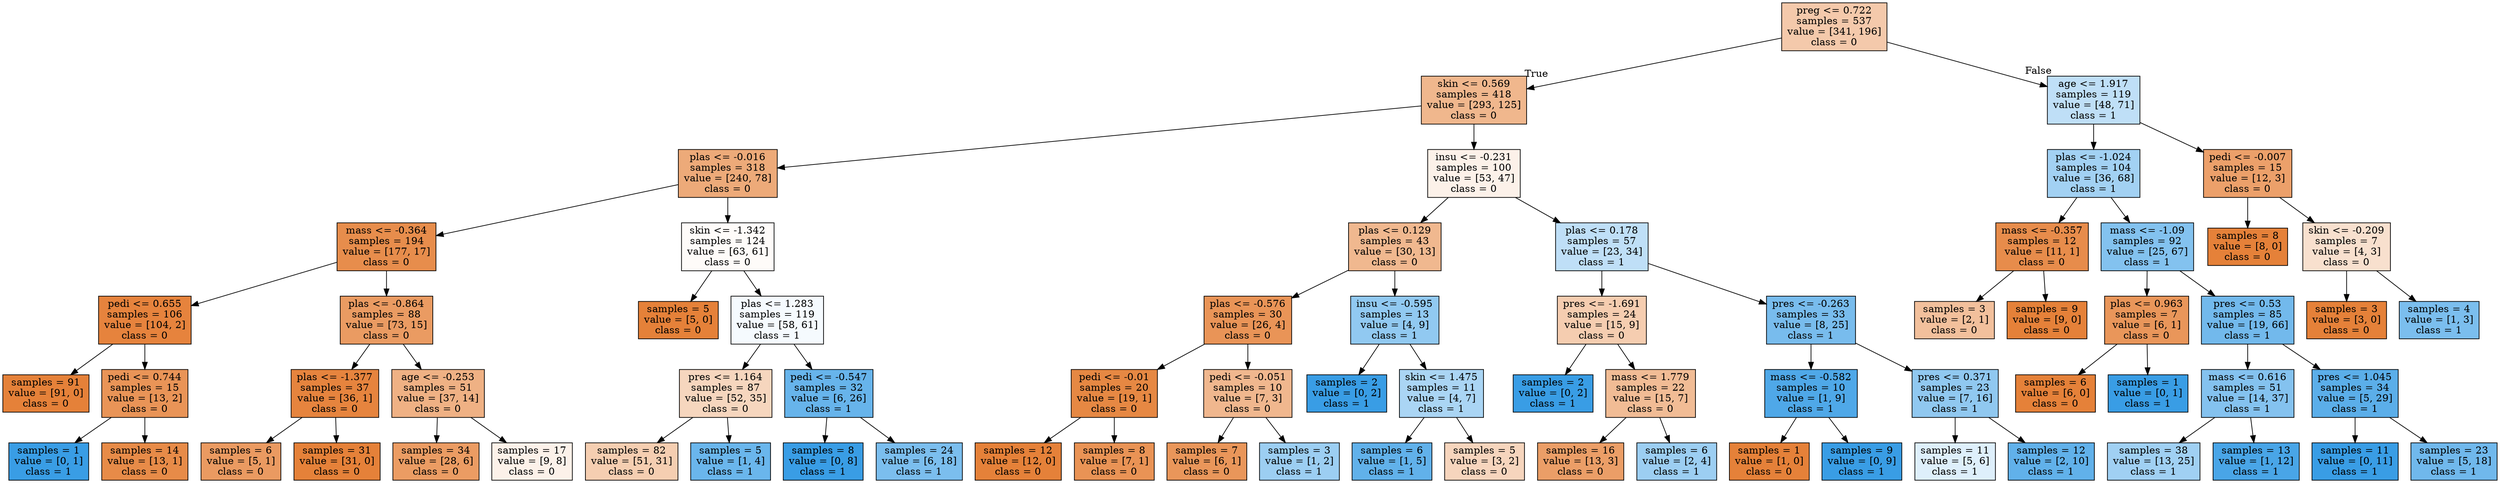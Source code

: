 digraph Tree {
node [shape=box, style="filled", color="black"] ;
0 [label="preg <= 0.722\nsamples = 537\nvalue = [341, 196]\nclass = 0", fillcolor="#f4c9ab"] ;
1 [label="skin <= 0.569\nsamples = 418\nvalue = [293, 125]\nclass = 0", fillcolor="#f0b78d"] ;
0 -> 1 [labeldistance=2.5, labelangle=45, headlabel="True"] ;
2 [label="plas <= -0.016\nsamples = 318\nvalue = [240, 78]\nclass = 0", fillcolor="#edaa79"] ;
1 -> 2 ;
3 [label="mass <= -0.364\nsamples = 194\nvalue = [177, 17]\nclass = 0", fillcolor="#e78d4c"] ;
2 -> 3 ;
4 [label="pedi <= 0.655\nsamples = 106\nvalue = [104, 2]\nclass = 0", fillcolor="#e6833d"] ;
3 -> 4 ;
5 [label="samples = 91\nvalue = [91, 0]\nclass = 0", fillcolor="#e58139"] ;
4 -> 5 ;
6 [label="pedi <= 0.744\nsamples = 15\nvalue = [13, 2]\nclass = 0", fillcolor="#e99457"] ;
4 -> 6 ;
7 [label="samples = 1\nvalue = [0, 1]\nclass = 1", fillcolor="#399de5"] ;
6 -> 7 ;
8 [label="samples = 14\nvalue = [13, 1]\nclass = 0", fillcolor="#e78b48"] ;
6 -> 8 ;
9 [label="plas <= -0.864\nsamples = 88\nvalue = [73, 15]\nclass = 0", fillcolor="#ea9b62"] ;
3 -> 9 ;
10 [label="plas <= -1.377\nsamples = 37\nvalue = [36, 1]\nclass = 0", fillcolor="#e6843e"] ;
9 -> 10 ;
11 [label="samples = 6\nvalue = [5, 1]\nclass = 0", fillcolor="#ea9a61"] ;
10 -> 11 ;
12 [label="samples = 31\nvalue = [31, 0]\nclass = 0", fillcolor="#e58139"] ;
10 -> 12 ;
13 [label="age <= -0.253\nsamples = 51\nvalue = [37, 14]\nclass = 0", fillcolor="#efb184"] ;
9 -> 13 ;
14 [label="samples = 34\nvalue = [28, 6]\nclass = 0", fillcolor="#eb9c63"] ;
13 -> 14 ;
15 [label="samples = 17\nvalue = [9, 8]\nclass = 0", fillcolor="#fcf1e9"] ;
13 -> 15 ;
16 [label="skin <= -1.342\nsamples = 124\nvalue = [63, 61]\nclass = 0", fillcolor="#fefbf9"] ;
2 -> 16 ;
17 [label="samples = 5\nvalue = [5, 0]\nclass = 0", fillcolor="#e58139"] ;
16 -> 17 ;
18 [label="plas <= 1.283\nsamples = 119\nvalue = [58, 61]\nclass = 1", fillcolor="#f5fafe"] ;
16 -> 18 ;
19 [label="pres <= 1.164\nsamples = 87\nvalue = [52, 35]\nclass = 0", fillcolor="#f6d6be"] ;
18 -> 19 ;
20 [label="samples = 82\nvalue = [51, 31]\nclass = 0", fillcolor="#f5ceb1"] ;
19 -> 20 ;
21 [label="samples = 5\nvalue = [1, 4]\nclass = 1", fillcolor="#6ab6ec"] ;
19 -> 21 ;
22 [label="pedi <= -0.547\nsamples = 32\nvalue = [6, 26]\nclass = 1", fillcolor="#67b4eb"] ;
18 -> 22 ;
23 [label="samples = 8\nvalue = [0, 8]\nclass = 1", fillcolor="#399de5"] ;
22 -> 23 ;
24 [label="samples = 24\nvalue = [6, 18]\nclass = 1", fillcolor="#7bbeee"] ;
22 -> 24 ;
25 [label="insu <= -0.231\nsamples = 100\nvalue = [53, 47]\nclass = 0", fillcolor="#fcf1e9"] ;
1 -> 25 ;
26 [label="plas <= 0.129\nsamples = 43\nvalue = [30, 13]\nclass = 0", fillcolor="#f0b88f"] ;
25 -> 26 ;
27 [label="plas <= -0.576\nsamples = 30\nvalue = [26, 4]\nclass = 0", fillcolor="#e99457"] ;
26 -> 27 ;
28 [label="pedi <= -0.01\nsamples = 20\nvalue = [19, 1]\nclass = 0", fillcolor="#e68843"] ;
27 -> 28 ;
29 [label="samples = 12\nvalue = [12, 0]\nclass = 0", fillcolor="#e58139"] ;
28 -> 29 ;
30 [label="samples = 8\nvalue = [7, 1]\nclass = 0", fillcolor="#e99355"] ;
28 -> 30 ;
31 [label="pedi <= -0.051\nsamples = 10\nvalue = [7, 3]\nclass = 0", fillcolor="#f0b78e"] ;
27 -> 31 ;
32 [label="samples = 7\nvalue = [6, 1]\nclass = 0", fillcolor="#e9965a"] ;
31 -> 32 ;
33 [label="samples = 3\nvalue = [1, 2]\nclass = 1", fillcolor="#9ccef2"] ;
31 -> 33 ;
34 [label="insu <= -0.595\nsamples = 13\nvalue = [4, 9]\nclass = 1", fillcolor="#91c9f1"] ;
26 -> 34 ;
35 [label="samples = 2\nvalue = [0, 2]\nclass = 1", fillcolor="#399de5"] ;
34 -> 35 ;
36 [label="skin <= 1.475\nsamples = 11\nvalue = [4, 7]\nclass = 1", fillcolor="#aad5f4"] ;
34 -> 36 ;
37 [label="samples = 6\nvalue = [1, 5]\nclass = 1", fillcolor="#61b1ea"] ;
36 -> 37 ;
38 [label="samples = 5\nvalue = [3, 2]\nclass = 0", fillcolor="#f6d5bd"] ;
36 -> 38 ;
39 [label="plas <= 0.178\nsamples = 57\nvalue = [23, 34]\nclass = 1", fillcolor="#bfdff7"] ;
25 -> 39 ;
40 [label="pres <= -1.691\nsamples = 24\nvalue = [15, 9]\nclass = 0", fillcolor="#f5cdb0"] ;
39 -> 40 ;
41 [label="samples = 2\nvalue = [0, 2]\nclass = 1", fillcolor="#399de5"] ;
40 -> 41 ;
42 [label="mass <= 1.779\nsamples = 22\nvalue = [15, 7]\nclass = 0", fillcolor="#f1bc95"] ;
40 -> 42 ;
43 [label="samples = 16\nvalue = [13, 3]\nclass = 0", fillcolor="#eb9e67"] ;
42 -> 43 ;
44 [label="samples = 6\nvalue = [2, 4]\nclass = 1", fillcolor="#9ccef2"] ;
42 -> 44 ;
45 [label="pres <= -0.263\nsamples = 33\nvalue = [8, 25]\nclass = 1", fillcolor="#78bced"] ;
39 -> 45 ;
46 [label="mass <= -0.582\nsamples = 10\nvalue = [1, 9]\nclass = 1", fillcolor="#4fa8e8"] ;
45 -> 46 ;
47 [label="samples = 1\nvalue = [1, 0]\nclass = 0", fillcolor="#e58139"] ;
46 -> 47 ;
48 [label="samples = 9\nvalue = [0, 9]\nclass = 1", fillcolor="#399de5"] ;
46 -> 48 ;
49 [label="pres <= 0.371\nsamples = 23\nvalue = [7, 16]\nclass = 1", fillcolor="#90c8f0"] ;
45 -> 49 ;
50 [label="samples = 11\nvalue = [5, 6]\nclass = 1", fillcolor="#deeffb"] ;
49 -> 50 ;
51 [label="samples = 12\nvalue = [2, 10]\nclass = 1", fillcolor="#61b1ea"] ;
49 -> 51 ;
52 [label="age <= 1.917\nsamples = 119\nvalue = [48, 71]\nclass = 1", fillcolor="#bfdff7"] ;
0 -> 52 [labeldistance=2.5, labelangle=-45, headlabel="False"] ;
53 [label="plas <= -1.024\nsamples = 104\nvalue = [36, 68]\nclass = 1", fillcolor="#a2d1f3"] ;
52 -> 53 ;
54 [label="mass <= -0.357\nsamples = 12\nvalue = [11, 1]\nclass = 0", fillcolor="#e78c4b"] ;
53 -> 54 ;
55 [label="samples = 3\nvalue = [2, 1]\nclass = 0", fillcolor="#f2c09c"] ;
54 -> 55 ;
56 [label="samples = 9\nvalue = [9, 0]\nclass = 0", fillcolor="#e58139"] ;
54 -> 56 ;
57 [label="mass <= -1.09\nsamples = 92\nvalue = [25, 67]\nclass = 1", fillcolor="#83c2ef"] ;
53 -> 57 ;
58 [label="plas <= 0.963\nsamples = 7\nvalue = [6, 1]\nclass = 0", fillcolor="#e9965a"] ;
57 -> 58 ;
59 [label="samples = 6\nvalue = [6, 0]\nclass = 0", fillcolor="#e58139"] ;
58 -> 59 ;
60 [label="samples = 1\nvalue = [0, 1]\nclass = 1", fillcolor="#399de5"] ;
58 -> 60 ;
61 [label="pres <= 0.53\nsamples = 85\nvalue = [19, 66]\nclass = 1", fillcolor="#72b9ec"] ;
57 -> 61 ;
62 [label="mass <= 0.616\nsamples = 51\nvalue = [14, 37]\nclass = 1", fillcolor="#84c2ef"] ;
61 -> 62 ;
63 [label="samples = 38\nvalue = [13, 25]\nclass = 1", fillcolor="#a0d0f3"] ;
62 -> 63 ;
64 [label="samples = 13\nvalue = [1, 12]\nclass = 1", fillcolor="#49a5e7"] ;
62 -> 64 ;
65 [label="pres <= 1.045\nsamples = 34\nvalue = [5, 29]\nclass = 1", fillcolor="#5baee9"] ;
61 -> 65 ;
66 [label="samples = 11\nvalue = [0, 11]\nclass = 1", fillcolor="#399de5"] ;
65 -> 66 ;
67 [label="samples = 23\nvalue = [5, 18]\nclass = 1", fillcolor="#70b8ec"] ;
65 -> 67 ;
68 [label="pedi <= -0.007\nsamples = 15\nvalue = [12, 3]\nclass = 0", fillcolor="#eca06a"] ;
52 -> 68 ;
69 [label="samples = 8\nvalue = [8, 0]\nclass = 0", fillcolor="#e58139"] ;
68 -> 69 ;
70 [label="skin <= -0.209\nsamples = 7\nvalue = [4, 3]\nclass = 0", fillcolor="#f8e0ce"] ;
68 -> 70 ;
71 [label="samples = 3\nvalue = [3, 0]\nclass = 0", fillcolor="#e58139"] ;
70 -> 71 ;
72 [label="samples = 4\nvalue = [1, 3]\nclass = 1", fillcolor="#7bbeee"] ;
70 -> 72 ;
}